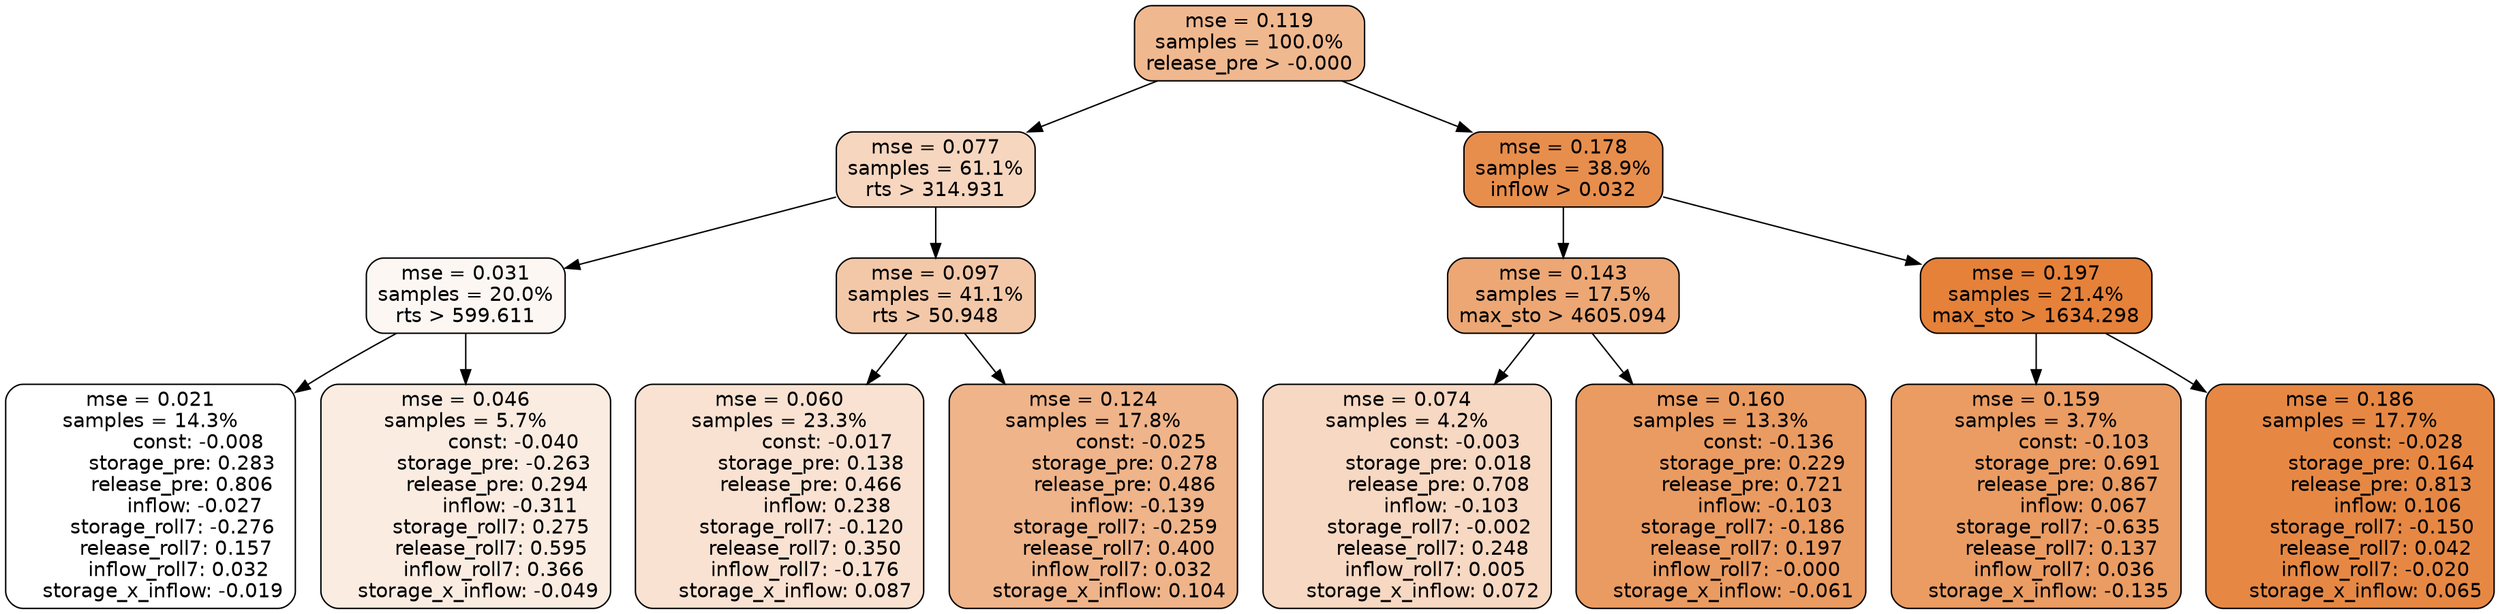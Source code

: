 digraph tree {
node [shape=rectangle, style="filled, rounded", color="black", fontname=helvetica] ;
edge [fontname=helvetica] ;
	"0" [label="mse = 0.119
samples = 100.0%
release_pre > -0.000", fillcolor="#f0b88f"]
	"1" [label="mse = 0.077
samples = 61.1%
rts > 314.931", fillcolor="#f6d6bf"]
	"8" [label="mse = 0.178
samples = 38.9%
inflow > 0.032", fillcolor="#e78e4d"]
	"5" [label="mse = 0.031
samples = 20.0%
rts > 599.611", fillcolor="#fdf7f3"]
	"2" [label="mse = 0.097
samples = 41.1%
rts > 50.948", fillcolor="#f3c8a8"]
	"9" [label="mse = 0.143
samples = 17.5%
max_sto > 4605.094", fillcolor="#eca774"]
	"12" [label="mse = 0.197
samples = 21.4%
max_sto > 1634.298", fillcolor="#e58139"]
	"7" [label="mse = 0.021
samples = 14.3%
               const: -0.008
          storage_pre: 0.283
          release_pre: 0.806
              inflow: -0.027
       storage_roll7: -0.276
        release_roll7: 0.157
         inflow_roll7: 0.032
    storage_x_inflow: -0.019", fillcolor="#ffffff"]
	"6" [label="mse = 0.046
samples = 5.7%
               const: -0.040
         storage_pre: -0.263
          release_pre: 0.294
              inflow: -0.311
        storage_roll7: 0.275
        release_roll7: 0.595
         inflow_roll7: 0.366
    storage_x_inflow: -0.049", fillcolor="#fbece2"]
	"3" [label="mse = 0.060
samples = 23.3%
               const: -0.017
          storage_pre: 0.138
          release_pre: 0.466
               inflow: 0.238
       storage_roll7: -0.120
        release_roll7: 0.350
        inflow_roll7: -0.176
     storage_x_inflow: 0.087", fillcolor="#f9e2d2"]
	"4" [label="mse = 0.124
samples = 17.8%
               const: -0.025
          storage_pre: 0.278
          release_pre: 0.486
              inflow: -0.139
       storage_roll7: -0.259
        release_roll7: 0.400
         inflow_roll7: 0.032
     storage_x_inflow: 0.104", fillcolor="#efb48a"]
	"11" [label="mse = 0.074
samples = 4.2%
               const: -0.003
          storage_pre: 0.018
          release_pre: 0.708
              inflow: -0.103
       storage_roll7: -0.002
        release_roll7: 0.248
         inflow_roll7: 0.005
     storage_x_inflow: 0.072", fillcolor="#f7d8c2"]
	"10" [label="mse = 0.160
samples = 13.3%
               const: -0.136
          storage_pre: 0.229
          release_pre: 0.721
              inflow: -0.103
       storage_roll7: -0.186
        release_roll7: 0.197
        inflow_roll7: -0.000
    storage_x_inflow: -0.061", fillcolor="#ea9b61"]
	"14" [label="mse = 0.159
samples = 3.7%
               const: -0.103
          storage_pre: 0.691
          release_pre: 0.867
               inflow: 0.067
       storage_roll7: -0.635
        release_roll7: 0.137
         inflow_roll7: 0.036
    storage_x_inflow: -0.135", fillcolor="#ea9c63"]
	"13" [label="mse = 0.186
samples = 17.7%
               const: -0.028
          storage_pre: 0.164
          release_pre: 0.813
               inflow: 0.106
       storage_roll7: -0.150
        release_roll7: 0.042
        inflow_roll7: -0.020
     storage_x_inflow: 0.065", fillcolor="#e68844"]

	"0" -> "1"
	"0" -> "8"
	"1" -> "2"
	"1" -> "5"
	"8" -> "9"
	"8" -> "12"
	"5" -> "6"
	"5" -> "7"
	"2" -> "3"
	"2" -> "4"
	"9" -> "10"
	"9" -> "11"
	"12" -> "13"
	"12" -> "14"
}